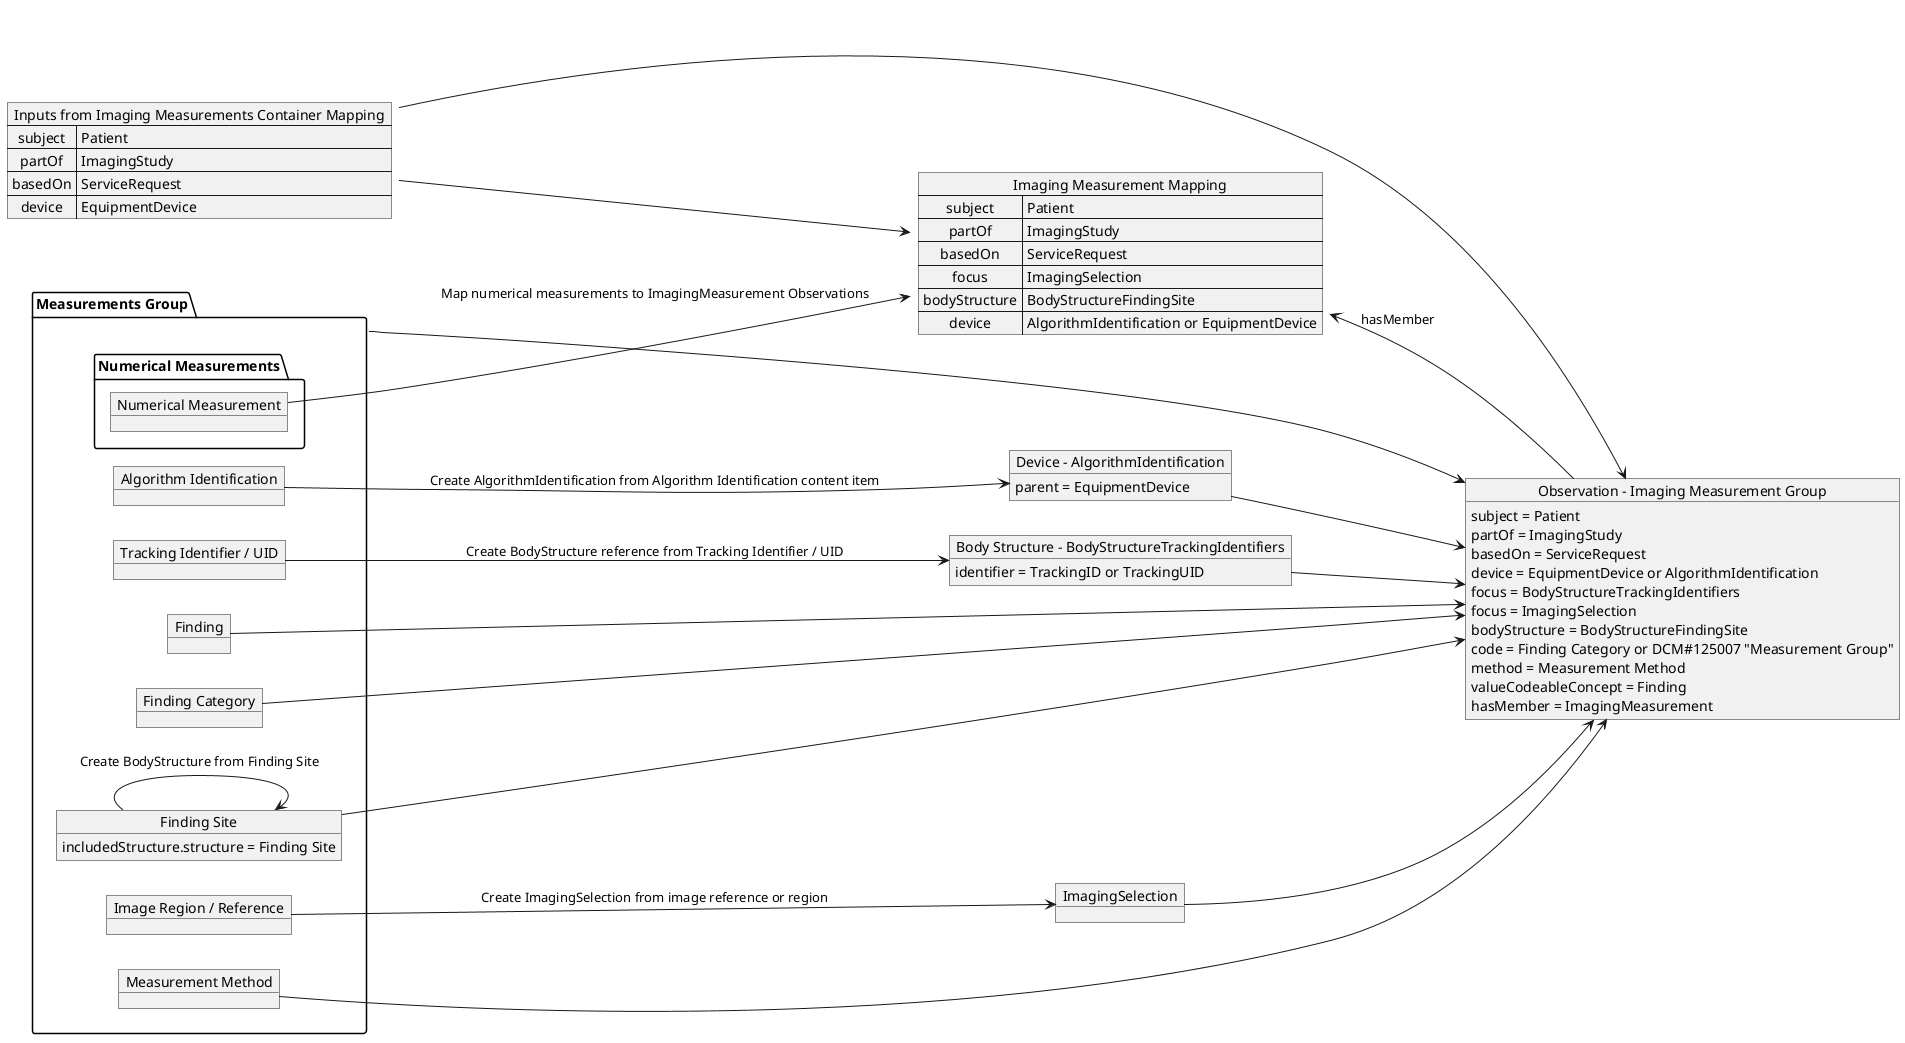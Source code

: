 @startuml imaging_measurement_group_mapping
left to right direction

map "Inputs from Imaging Measurements Container Mapping" as inputs {
   subject => Patient
   partOf => ImagingStudy
   basedOn => ServiceRequest
   device => EquipmentDevice
}

package "Measurements Group" as measurementGroup {
   object "Algorithm Identification" as algorithm
   object "Tracking Identifier / UID" as tracking
   object "Finding" as finding
   object "Finding Category" as findingCategory
   object "Finding Site" as BodyStructureFindingSite
   object "Image Region / Reference" as imageRegion
   object "Measurement Method" as method
   package "Numerical Measurements" {
    object "Numerical Measurement" as measurement
   }
}

object "Device - AlgorithmIdentification" as AlgorithmIdentification {
    parent = EquipmentDevice
}

object "Body Structure - BodyStructureTrackingIdentifiers" as TrackingBodyStructure {
    identifier = TrackingID or TrackingUID
}

object "Body Structure - BodyStructureFindingSite" as BodyStructureFindingSite {
    includedStructure.structure = Finding Site
}

object ImagingSelection 

object "Observation - Imaging Measurement Group" as imagingMeasurementGroup {
    subject = Patient
    partOf = ImagingStudy
    basedOn = ServiceRequest
    device = EquipmentDevice or AlgorithmIdentification
    focus = BodyStructureTrackingIdentifiers
    focus = ImagingSelection
    bodyStructure = BodyStructureFindingSite
    code = Finding Category or DCM#125007 "Measurement Group"
    method = Measurement Method
    valueCodeableConcept = Finding
    hasMember = ImagingMeasurement
}

map "Imaging Measurement Mapping" as imagingMeasurementMap {
    subject => Patient
    partOf => ImagingStudy
    basedOn => ServiceRequest
    focus => TrackingBodyStructure
    focus => ImagingSelection
    bodyStructure => BodyStructureFindingSite
    device => AlgorithmIdentification or EquipmentDevice
}

algorithm --> AlgorithmIdentification: Create AlgorithmIdentification from Algorithm Identification content item
tracking --> TrackingBodyStructure: Create BodyStructure reference from Tracking Identifier / UID
BodyStructureFindingSite --> BodyStructureFindingSite: Create BodyStructure from Finding Site
imageRegion --> ImagingSelection: Create ImagingSelection from image reference or region

inputs --> imagingMeasurementGroup
AlgorithmIdentification --> imagingMeasurementGroup
TrackingBodyStructure --> imagingMeasurementGroup
finding --> imagingMeasurementGroup
findingCategory --> imagingMeasurementGroup
BodyStructureFindingSite --> imagingMeasurementGroup
ImagingSelection --> imagingMeasurementGroup
measurementGroup --> imagingMeasurementGroup
method --> imagingMeasurementGroup

inputs --> imagingMeasurementMap
measurement --> imagingMeasurementMap: Map numerical measurements to ImagingMeasurement Observations
imagingMeasurementMap <-- imagingMeasurementGroup: hasMember
@enduml